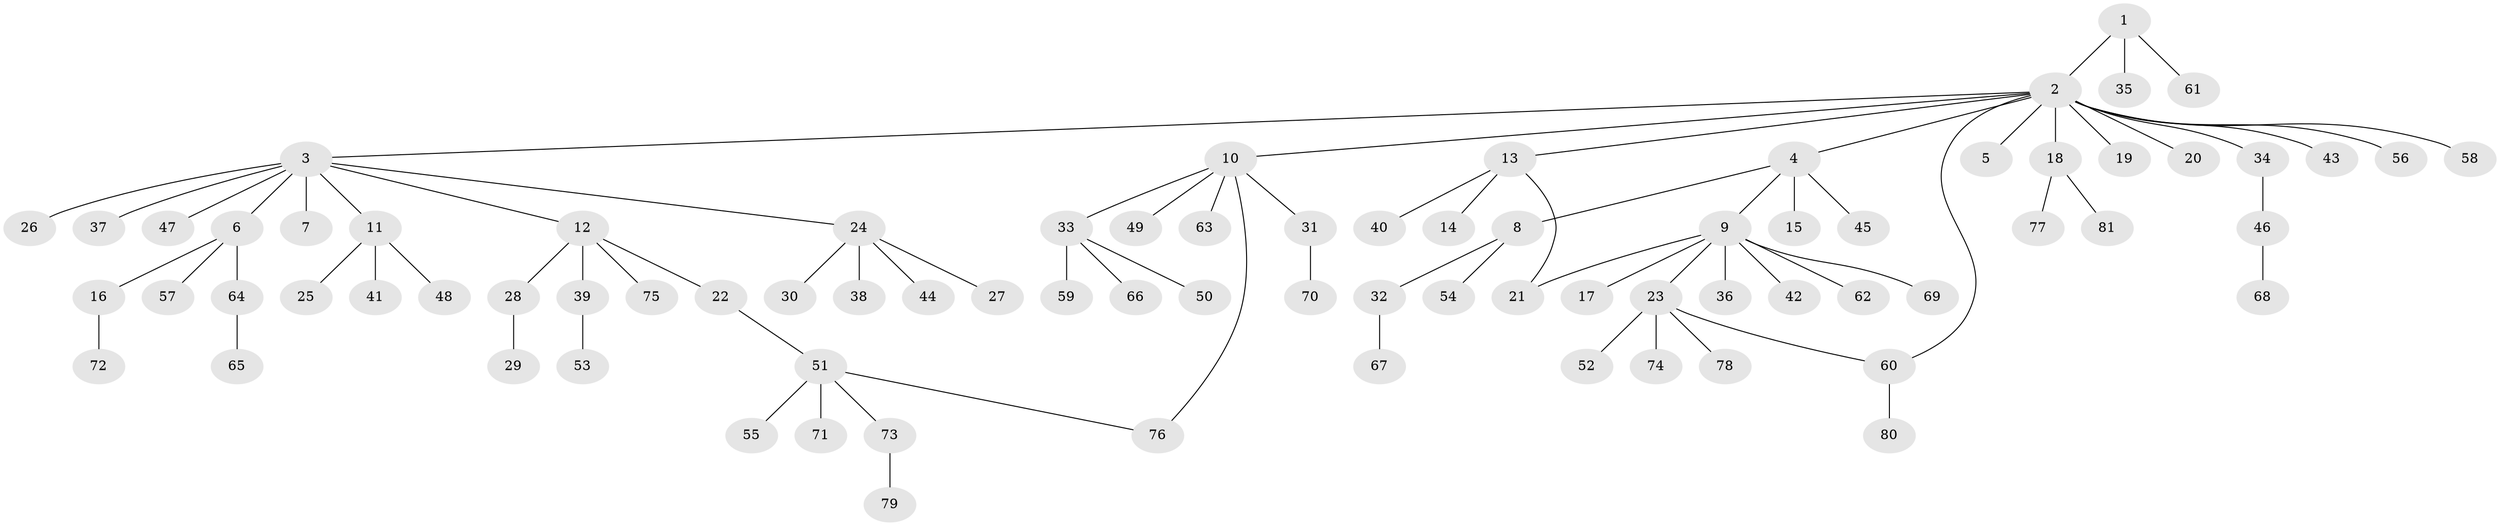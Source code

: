 // coarse degree distribution, {1: 0.4230769230769231, 8: 0.038461538461538464, 5: 0.038461538461538464, 3: 0.15384615384615385, 2: 0.3076923076923077, 4: 0.038461538461538464}
// Generated by graph-tools (version 1.1) at 2025/50/03/04/25 22:50:38]
// undirected, 81 vertices, 83 edges
graph export_dot {
  node [color=gray90,style=filled];
  1;
  2;
  3;
  4;
  5;
  6;
  7;
  8;
  9;
  10;
  11;
  12;
  13;
  14;
  15;
  16;
  17;
  18;
  19;
  20;
  21;
  22;
  23;
  24;
  25;
  26;
  27;
  28;
  29;
  30;
  31;
  32;
  33;
  34;
  35;
  36;
  37;
  38;
  39;
  40;
  41;
  42;
  43;
  44;
  45;
  46;
  47;
  48;
  49;
  50;
  51;
  52;
  53;
  54;
  55;
  56;
  57;
  58;
  59;
  60;
  61;
  62;
  63;
  64;
  65;
  66;
  67;
  68;
  69;
  70;
  71;
  72;
  73;
  74;
  75;
  76;
  77;
  78;
  79;
  80;
  81;
  1 -- 2;
  1 -- 35;
  1 -- 61;
  2 -- 3;
  2 -- 4;
  2 -- 5;
  2 -- 10;
  2 -- 13;
  2 -- 18;
  2 -- 19;
  2 -- 20;
  2 -- 34;
  2 -- 43;
  2 -- 56;
  2 -- 58;
  2 -- 60;
  3 -- 6;
  3 -- 7;
  3 -- 11;
  3 -- 12;
  3 -- 24;
  3 -- 26;
  3 -- 37;
  3 -- 47;
  4 -- 8;
  4 -- 9;
  4 -- 15;
  4 -- 45;
  6 -- 16;
  6 -- 57;
  6 -- 64;
  8 -- 32;
  8 -- 54;
  9 -- 17;
  9 -- 21;
  9 -- 23;
  9 -- 36;
  9 -- 42;
  9 -- 62;
  9 -- 69;
  10 -- 31;
  10 -- 33;
  10 -- 49;
  10 -- 63;
  10 -- 76;
  11 -- 25;
  11 -- 41;
  11 -- 48;
  12 -- 22;
  12 -- 28;
  12 -- 39;
  12 -- 75;
  13 -- 14;
  13 -- 21;
  13 -- 40;
  16 -- 72;
  18 -- 77;
  18 -- 81;
  22 -- 51;
  23 -- 52;
  23 -- 60;
  23 -- 74;
  23 -- 78;
  24 -- 27;
  24 -- 30;
  24 -- 38;
  24 -- 44;
  28 -- 29;
  31 -- 70;
  32 -- 67;
  33 -- 50;
  33 -- 59;
  33 -- 66;
  34 -- 46;
  39 -- 53;
  46 -- 68;
  51 -- 55;
  51 -- 71;
  51 -- 73;
  51 -- 76;
  60 -- 80;
  64 -- 65;
  73 -- 79;
}
